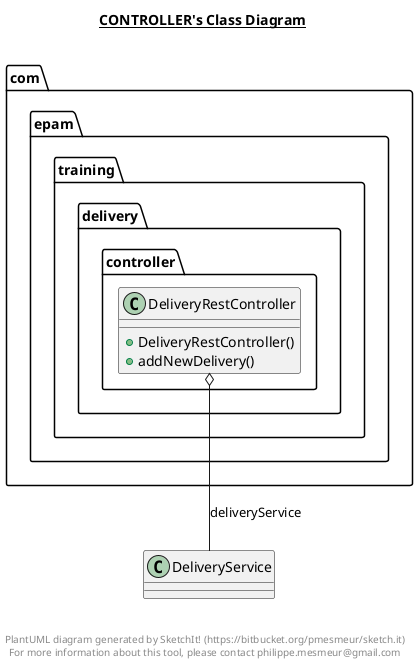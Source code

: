 @startuml

title __CONTROLLER's Class Diagram__\n

  package com.epam.training {
    package com.epam.training.delivery {
      package com.epam.training.delivery.controller {
        class DeliveryRestController {
            + DeliveryRestController()
            + addNewDelivery()
        }
      }
    }
  }
  

  DeliveryRestController o-- DeliveryService : deliveryService


right footer


PlantUML diagram generated by SketchIt! (https://bitbucket.org/pmesmeur/sketch.it)
For more information about this tool, please contact philippe.mesmeur@gmail.com
endfooter

@enduml

